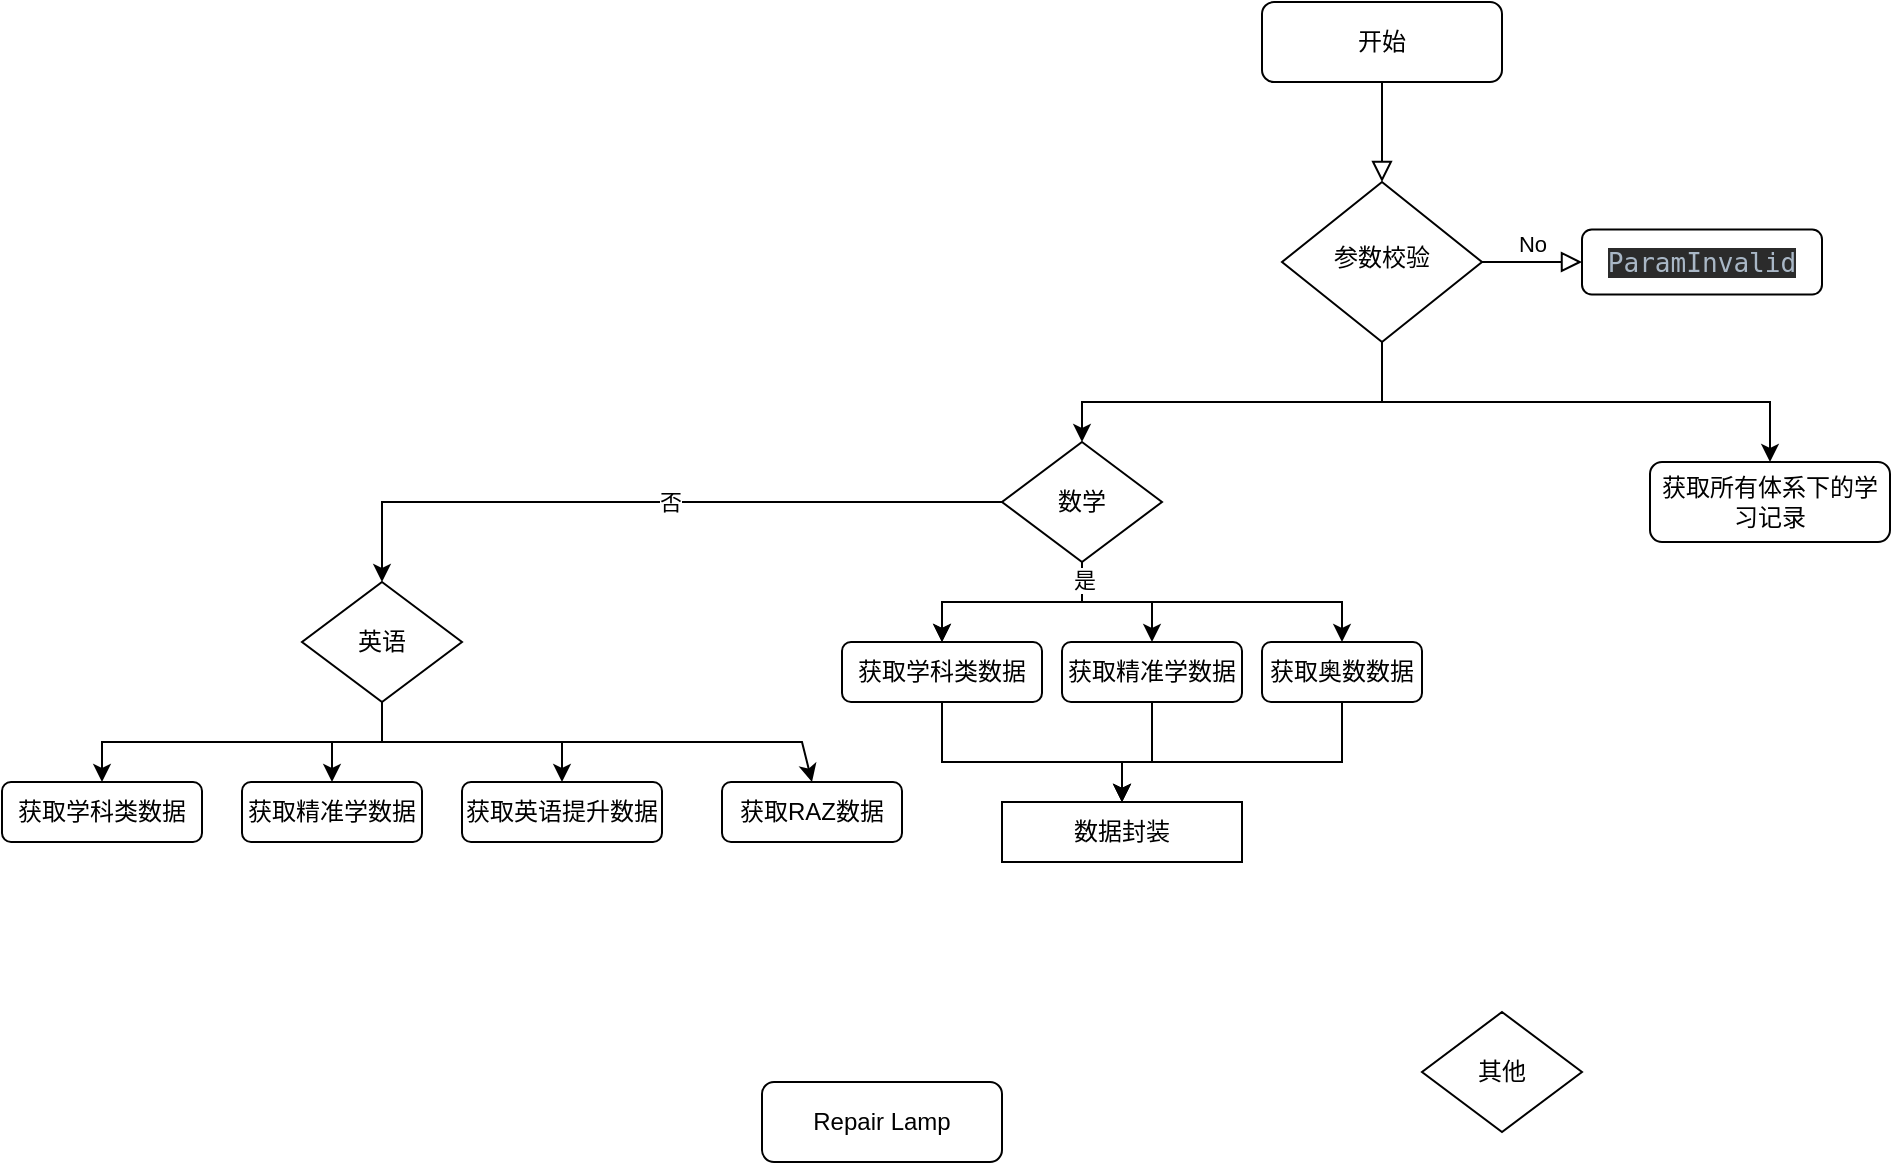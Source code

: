<mxfile version="22.1.2" type="github">
  <diagram id="C5RBs43oDa-KdzZeNtuy" name="Page-1">
    <mxGraphModel dx="1781" dy="501" grid="1" gridSize="10" guides="1" tooltips="1" connect="1" arrows="1" fold="1" page="1" pageScale="1" pageWidth="827" pageHeight="1169" math="0" shadow="0">
      <root>
        <mxCell id="WIyWlLk6GJQsqaUBKTNV-0" />
        <mxCell id="WIyWlLk6GJQsqaUBKTNV-1" parent="WIyWlLk6GJQsqaUBKTNV-0" />
        <mxCell id="WIyWlLk6GJQsqaUBKTNV-2" value="" style="rounded=0;html=1;jettySize=auto;orthogonalLoop=1;fontSize=11;endArrow=block;endFill=0;endSize=8;strokeWidth=1;shadow=0;labelBackgroundColor=none;edgeStyle=orthogonalEdgeStyle;" parent="WIyWlLk6GJQsqaUBKTNV-1" source="WIyWlLk6GJQsqaUBKTNV-3" target="WIyWlLk6GJQsqaUBKTNV-6" edge="1">
          <mxGeometry relative="1" as="geometry" />
        </mxCell>
        <mxCell id="WIyWlLk6GJQsqaUBKTNV-3" value="开始" style="rounded=1;whiteSpace=wrap;html=1;fontSize=12;glass=0;strokeWidth=1;shadow=0;" parent="WIyWlLk6GJQsqaUBKTNV-1" vertex="1">
          <mxGeometry x="160" y="80" width="120" height="40" as="geometry" />
        </mxCell>
        <mxCell id="WIyWlLk6GJQsqaUBKTNV-5" value="No" style="edgeStyle=orthogonalEdgeStyle;rounded=0;html=1;jettySize=auto;orthogonalLoop=1;fontSize=11;endArrow=block;endFill=0;endSize=8;strokeWidth=1;shadow=0;labelBackgroundColor=none;" parent="WIyWlLk6GJQsqaUBKTNV-1" source="WIyWlLk6GJQsqaUBKTNV-6" edge="1">
          <mxGeometry y="10" relative="1" as="geometry">
            <mxPoint as="offset" />
            <mxPoint x="320" y="210" as="targetPoint" />
          </mxGeometry>
        </mxCell>
        <mxCell id="WIyWlLk6GJQsqaUBKTNV-6" value="参数校验" style="rhombus;whiteSpace=wrap;html=1;shadow=0;fontFamily=Helvetica;fontSize=12;align=center;strokeWidth=1;spacing=6;spacingTop=-4;" parent="WIyWlLk6GJQsqaUBKTNV-1" vertex="1">
          <mxGeometry x="170" y="170" width="100" height="80" as="geometry" />
        </mxCell>
        <mxCell id="WIyWlLk6GJQsqaUBKTNV-11" value="Repair Lamp" style="rounded=1;whiteSpace=wrap;html=1;fontSize=12;glass=0;strokeWidth=1;shadow=0;" parent="WIyWlLk6GJQsqaUBKTNV-1" vertex="1">
          <mxGeometry x="-90" y="620" width="120" height="40" as="geometry" />
        </mxCell>
        <mxCell id="WIyWlLk6GJQsqaUBKTNV-12" value="获取所有体系下的学习记录" style="rounded=1;whiteSpace=wrap;html=1;fontSize=12;glass=0;strokeWidth=1;shadow=0;" parent="WIyWlLk6GJQsqaUBKTNV-1" vertex="1">
          <mxGeometry x="354" y="310" width="120" height="40" as="geometry" />
        </mxCell>
        <mxCell id="ZXqMxFh61B3hoKO00KTs-0" value="&lt;pre style=&quot;border-color: var(--border-color); background-color: rgb(43, 43, 43); color: rgb(169, 183, 198); font-family: &amp;quot;JetBrains Mono&amp;quot;, monospace; font-size: 9.8pt;&quot;&gt;ParamInvalid&lt;br&gt;&lt;/pre&gt;" style="rounded=1;whiteSpace=wrap;html=1;" vertex="1" parent="WIyWlLk6GJQsqaUBKTNV-1">
          <mxGeometry x="320" y="193.75" width="120" height="32.5" as="geometry" />
        </mxCell>
        <mxCell id="ZXqMxFh61B3hoKO00KTs-1" value="" style="endArrow=classic;html=1;rounded=0;exitX=0.5;exitY=1;exitDx=0;exitDy=0;entryX=0.5;entryY=0;entryDx=0;entryDy=0;" edge="1" parent="WIyWlLk6GJQsqaUBKTNV-1" source="WIyWlLk6GJQsqaUBKTNV-6" target="WIyWlLk6GJQsqaUBKTNV-12">
          <mxGeometry width="50" height="50" relative="1" as="geometry">
            <mxPoint x="390" y="320" as="sourcePoint" />
            <mxPoint x="420" y="280" as="targetPoint" />
            <Array as="points">
              <mxPoint x="220" y="280" />
              <mxPoint x="414" y="280" />
            </Array>
          </mxGeometry>
        </mxCell>
        <mxCell id="ZXqMxFh61B3hoKO00KTs-14" value="" style="edgeStyle=orthogonalEdgeStyle;rounded=0;orthogonalLoop=1;jettySize=auto;html=1;" edge="1" parent="WIyWlLk6GJQsqaUBKTNV-1" source="ZXqMxFh61B3hoKO00KTs-3" target="ZXqMxFh61B3hoKO00KTs-9">
          <mxGeometry relative="1" as="geometry" />
        </mxCell>
        <mxCell id="ZXqMxFh61B3hoKO00KTs-3" value="数学" style="rhombus;whiteSpace=wrap;html=1;" vertex="1" parent="WIyWlLk6GJQsqaUBKTNV-1">
          <mxGeometry x="30" y="300" width="80" height="60" as="geometry" />
        </mxCell>
        <mxCell id="ZXqMxFh61B3hoKO00KTs-4" value="" style="endArrow=classic;html=1;rounded=0;entryX=0.5;entryY=0;entryDx=0;entryDy=0;" edge="1" parent="WIyWlLk6GJQsqaUBKTNV-1" target="ZXqMxFh61B3hoKO00KTs-3">
          <mxGeometry width="50" height="50" relative="1" as="geometry">
            <mxPoint x="220" y="250" as="sourcePoint" />
            <mxPoint x="300" y="270" as="targetPoint" />
            <Array as="points">
              <mxPoint x="220" y="280" />
              <mxPoint x="130" y="280" />
              <mxPoint x="70" y="280" />
            </Array>
          </mxGeometry>
        </mxCell>
        <mxCell id="ZXqMxFh61B3hoKO00KTs-6" value="其他" style="rhombus;whiteSpace=wrap;html=1;" vertex="1" parent="WIyWlLk6GJQsqaUBKTNV-1">
          <mxGeometry x="240" y="585" width="80" height="60" as="geometry" />
        </mxCell>
        <mxCell id="ZXqMxFh61B3hoKO00KTs-28" style="edgeStyle=orthogonalEdgeStyle;rounded=0;orthogonalLoop=1;jettySize=auto;html=1;exitX=0.5;exitY=1;exitDx=0;exitDy=0;entryX=0.5;entryY=0;entryDx=0;entryDy=0;" edge="1" parent="WIyWlLk6GJQsqaUBKTNV-1" source="ZXqMxFh61B3hoKO00KTs-7" target="ZXqMxFh61B3hoKO00KTs-22">
          <mxGeometry relative="1" as="geometry" />
        </mxCell>
        <mxCell id="ZXqMxFh61B3hoKO00KTs-29" style="edgeStyle=orthogonalEdgeStyle;rounded=0;orthogonalLoop=1;jettySize=auto;html=1;exitX=0.5;exitY=1;exitDx=0;exitDy=0;entryX=0.5;entryY=0;entryDx=0;entryDy=0;" edge="1" parent="WIyWlLk6GJQsqaUBKTNV-1" source="ZXqMxFh61B3hoKO00KTs-7" target="ZXqMxFh61B3hoKO00KTs-23">
          <mxGeometry relative="1" as="geometry" />
        </mxCell>
        <mxCell id="ZXqMxFh61B3hoKO00KTs-30" style="edgeStyle=orthogonalEdgeStyle;rounded=0;orthogonalLoop=1;jettySize=auto;html=1;exitX=0.5;exitY=1;exitDx=0;exitDy=0;entryX=0.5;entryY=0;entryDx=0;entryDy=0;" edge="1" parent="WIyWlLk6GJQsqaUBKTNV-1" source="ZXqMxFh61B3hoKO00KTs-7" target="ZXqMxFh61B3hoKO00KTs-24">
          <mxGeometry relative="1" as="geometry" />
        </mxCell>
        <mxCell id="ZXqMxFh61B3hoKO00KTs-7" value="英语" style="rhombus;whiteSpace=wrap;html=1;" vertex="1" parent="WIyWlLk6GJQsqaUBKTNV-1">
          <mxGeometry x="-320" y="370" width="80" height="60" as="geometry" />
        </mxCell>
        <mxCell id="ZXqMxFh61B3hoKO00KTs-8" value="获取精准学数据" style="rounded=1;whiteSpace=wrap;html=1;" vertex="1" parent="WIyWlLk6GJQsqaUBKTNV-1">
          <mxGeometry x="60" y="400" width="90" height="30" as="geometry" />
        </mxCell>
        <mxCell id="ZXqMxFh61B3hoKO00KTs-9" value="获取学科类数据" style="rounded=1;whiteSpace=wrap;html=1;" vertex="1" parent="WIyWlLk6GJQsqaUBKTNV-1">
          <mxGeometry x="-50" y="400" width="100" height="30" as="geometry" />
        </mxCell>
        <mxCell id="ZXqMxFh61B3hoKO00KTs-10" value="获取奥数数据" style="rounded=1;whiteSpace=wrap;html=1;" vertex="1" parent="WIyWlLk6GJQsqaUBKTNV-1">
          <mxGeometry x="160" y="400" width="80" height="30" as="geometry" />
        </mxCell>
        <mxCell id="ZXqMxFh61B3hoKO00KTs-11" value="" style="endArrow=classic;html=1;rounded=0;exitX=0.5;exitY=1;exitDx=0;exitDy=0;entryX=0.5;entryY=0;entryDx=0;entryDy=0;" edge="1" parent="WIyWlLk6GJQsqaUBKTNV-1" source="ZXqMxFh61B3hoKO00KTs-3" target="ZXqMxFh61B3hoKO00KTs-9">
          <mxGeometry width="50" height="50" relative="1" as="geometry">
            <mxPoint x="160" y="480" as="sourcePoint" />
            <mxPoint x="210" y="430" as="targetPoint" />
            <Array as="points">
              <mxPoint x="70" y="380" />
              <mxPoint y="380" />
            </Array>
          </mxGeometry>
        </mxCell>
        <mxCell id="ZXqMxFh61B3hoKO00KTs-12" value="" style="endArrow=classic;html=1;rounded=0;entryX=0.5;entryY=0;entryDx=0;entryDy=0;" edge="1" parent="WIyWlLk6GJQsqaUBKTNV-1" target="ZXqMxFh61B3hoKO00KTs-10">
          <mxGeometry width="50" height="50" relative="1" as="geometry">
            <mxPoint x="70" y="360" as="sourcePoint" />
            <mxPoint x="210" y="430" as="targetPoint" />
            <Array as="points">
              <mxPoint x="70" y="380" />
              <mxPoint x="200" y="380" />
            </Array>
          </mxGeometry>
        </mxCell>
        <mxCell id="ZXqMxFh61B3hoKO00KTs-13" value="" style="endArrow=classic;html=1;rounded=0;entryX=0.5;entryY=0;entryDx=0;entryDy=0;" edge="1" parent="WIyWlLk6GJQsqaUBKTNV-1" target="ZXqMxFh61B3hoKO00KTs-8">
          <mxGeometry width="50" height="50" relative="1" as="geometry">
            <mxPoint x="70" y="360" as="sourcePoint" />
            <mxPoint x="210" y="430" as="targetPoint" />
            <Array as="points">
              <mxPoint x="70" y="380" />
              <mxPoint x="105" y="380" />
            </Array>
          </mxGeometry>
        </mxCell>
        <mxCell id="ZXqMxFh61B3hoKO00KTs-15" value="是" style="edgeLabel;html=1;align=center;verticalAlign=middle;resizable=0;points=[];" vertex="1" connectable="0" parent="ZXqMxFh61B3hoKO00KTs-13">
          <mxGeometry x="-0.76" y="1" relative="1" as="geometry">
            <mxPoint as="offset" />
          </mxGeometry>
        </mxCell>
        <mxCell id="ZXqMxFh61B3hoKO00KTs-16" value="数据封装" style="rounded=0;whiteSpace=wrap;html=1;" vertex="1" parent="WIyWlLk6GJQsqaUBKTNV-1">
          <mxGeometry x="30" y="480" width="120" height="30" as="geometry" />
        </mxCell>
        <mxCell id="ZXqMxFh61B3hoKO00KTs-17" value="" style="endArrow=classic;html=1;rounded=0;exitX=0.5;exitY=1;exitDx=0;exitDy=0;entryX=0.5;entryY=0;entryDx=0;entryDy=0;" edge="1" parent="WIyWlLk6GJQsqaUBKTNV-1" source="ZXqMxFh61B3hoKO00KTs-9" target="ZXqMxFh61B3hoKO00KTs-16">
          <mxGeometry width="50" height="50" relative="1" as="geometry">
            <mxPoint x="160" y="440" as="sourcePoint" />
            <mxPoint x="210" y="390" as="targetPoint" />
            <Array as="points">
              <mxPoint y="460" />
              <mxPoint x="90" y="460" />
            </Array>
          </mxGeometry>
        </mxCell>
        <mxCell id="ZXqMxFh61B3hoKO00KTs-18" value="" style="endArrow=classic;html=1;rounded=0;exitX=0.5;exitY=1;exitDx=0;exitDy=0;" edge="1" parent="WIyWlLk6GJQsqaUBKTNV-1" source="ZXqMxFh61B3hoKO00KTs-8" target="ZXqMxFh61B3hoKO00KTs-16">
          <mxGeometry width="50" height="50" relative="1" as="geometry">
            <mxPoint x="160" y="440" as="sourcePoint" />
            <mxPoint x="210" y="390" as="targetPoint" />
            <Array as="points">
              <mxPoint x="105" y="460" />
              <mxPoint x="90" y="460" />
            </Array>
          </mxGeometry>
        </mxCell>
        <mxCell id="ZXqMxFh61B3hoKO00KTs-19" value="" style="endArrow=classic;html=1;rounded=0;exitX=0.5;exitY=1;exitDx=0;exitDy=0;entryX=0.5;entryY=0;entryDx=0;entryDy=0;" edge="1" parent="WIyWlLk6GJQsqaUBKTNV-1" source="ZXqMxFh61B3hoKO00KTs-10" target="ZXqMxFh61B3hoKO00KTs-16">
          <mxGeometry width="50" height="50" relative="1" as="geometry">
            <mxPoint x="160" y="440" as="sourcePoint" />
            <mxPoint x="210" y="390" as="targetPoint" />
            <Array as="points">
              <mxPoint x="200" y="460" />
              <mxPoint x="90" y="460" />
            </Array>
          </mxGeometry>
        </mxCell>
        <mxCell id="ZXqMxFh61B3hoKO00KTs-20" value="" style="endArrow=classic;html=1;rounded=0;exitX=0;exitY=0.5;exitDx=0;exitDy=0;entryX=0.5;entryY=0;entryDx=0;entryDy=0;" edge="1" parent="WIyWlLk6GJQsqaUBKTNV-1" source="ZXqMxFh61B3hoKO00KTs-3" target="ZXqMxFh61B3hoKO00KTs-7">
          <mxGeometry width="50" height="50" relative="1" as="geometry">
            <mxPoint x="160" y="440" as="sourcePoint" />
            <mxPoint x="210" y="390" as="targetPoint" />
            <Array as="points">
              <mxPoint x="-280" y="330" />
            </Array>
          </mxGeometry>
        </mxCell>
        <mxCell id="ZXqMxFh61B3hoKO00KTs-21" value="否" style="edgeLabel;html=1;align=center;verticalAlign=middle;resizable=0;points=[];" vertex="1" connectable="0" parent="ZXqMxFh61B3hoKO00KTs-20">
          <mxGeometry x="-0.05" relative="1" as="geometry">
            <mxPoint as="offset" />
          </mxGeometry>
        </mxCell>
        <mxCell id="ZXqMxFh61B3hoKO00KTs-22" value="获取学科类数据" style="rounded=1;whiteSpace=wrap;html=1;" vertex="1" parent="WIyWlLk6GJQsqaUBKTNV-1">
          <mxGeometry x="-470" y="470" width="100" height="30" as="geometry" />
        </mxCell>
        <mxCell id="ZXqMxFh61B3hoKO00KTs-23" value="获取精准学数据" style="rounded=1;whiteSpace=wrap;html=1;" vertex="1" parent="WIyWlLk6GJQsqaUBKTNV-1">
          <mxGeometry x="-350" y="470" width="90" height="30" as="geometry" />
        </mxCell>
        <mxCell id="ZXqMxFh61B3hoKO00KTs-24" value="获取英语提升数据" style="rounded=1;whiteSpace=wrap;html=1;" vertex="1" parent="WIyWlLk6GJQsqaUBKTNV-1">
          <mxGeometry x="-240" y="470" width="100" height="30" as="geometry" />
        </mxCell>
        <mxCell id="ZXqMxFh61B3hoKO00KTs-25" value="获取RAZ数据" style="rounded=1;whiteSpace=wrap;html=1;" vertex="1" parent="WIyWlLk6GJQsqaUBKTNV-1">
          <mxGeometry x="-110" y="470" width="90" height="30" as="geometry" />
        </mxCell>
        <mxCell id="ZXqMxFh61B3hoKO00KTs-31" value="" style="endArrow=classic;html=1;rounded=0;entryX=0.5;entryY=0;entryDx=0;entryDy=0;" edge="1" parent="WIyWlLk6GJQsqaUBKTNV-1" target="ZXqMxFh61B3hoKO00KTs-25">
          <mxGeometry width="50" height="50" relative="1" as="geometry">
            <mxPoint x="-280" y="430" as="sourcePoint" />
            <mxPoint x="-210" y="420" as="targetPoint" />
            <Array as="points">
              <mxPoint x="-280" y="450" />
              <mxPoint x="-70" y="450" />
            </Array>
          </mxGeometry>
        </mxCell>
      </root>
    </mxGraphModel>
  </diagram>
</mxfile>
